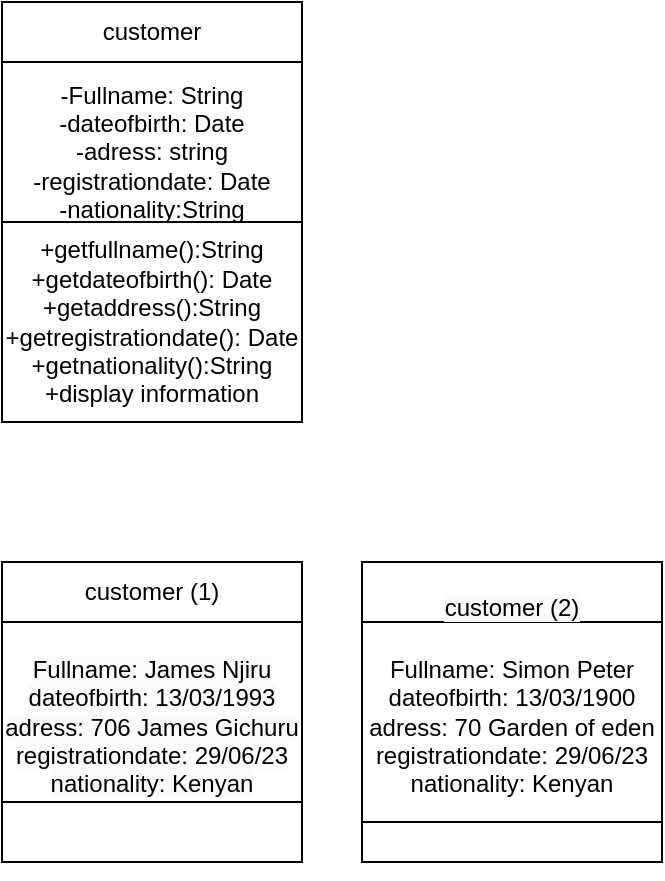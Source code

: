 <mxfile version="21.5.2" type="device">
  <diagram name="Page-1" id="-8FbaYt8LeqrEzeqh7RA">
    <mxGraphModel dx="874" dy="484" grid="1" gridSize="10" guides="1" tooltips="1" connect="1" arrows="1" fold="1" page="1" pageScale="1" pageWidth="850" pageHeight="1100" math="0" shadow="0">
      <root>
        <mxCell id="0" />
        <mxCell id="1" parent="0" />
        <mxCell id="QEsDFxjN09WSVdwRN-zE-6" value="-Fullname: String&lt;br&gt;-dateofbirth: Date&lt;br&gt;-adress: string&lt;br&gt;-registrationdate: Date&lt;br&gt;-nationality:String" style="whiteSpace=wrap;html=1;aspect=fixed;" vertex="1" parent="1">
          <mxGeometry x="20" y="10" width="150" height="150" as="geometry" />
        </mxCell>
        <mxCell id="QEsDFxjN09WSVdwRN-zE-7" value="customer" style="rounded=0;whiteSpace=wrap;html=1;" vertex="1" parent="1">
          <mxGeometry x="20" y="10" width="150" height="30" as="geometry" />
        </mxCell>
        <mxCell id="QEsDFxjN09WSVdwRN-zE-8" value="+getfullname():String&lt;br&gt;+getdateofbirth(): Date&lt;br&gt;+getaddress():String&lt;br&gt;+getregistrationdate(): Date&lt;br&gt;+getnationality():String&lt;br&gt;+display information" style="rounded=0;whiteSpace=wrap;html=1;" vertex="1" parent="1">
          <mxGeometry x="20" y="120" width="150" height="100" as="geometry" />
        </mxCell>
        <mxCell id="QEsDFxjN09WSVdwRN-zE-9" value="&lt;br&gt;&lt;span style=&quot;color: rgb(0, 0, 0); font-family: Helvetica; font-size: 12px; font-style: normal; font-variant-ligatures: normal; font-variant-caps: normal; font-weight: 400; letter-spacing: normal; orphans: 2; text-align: center; text-indent: 0px; text-transform: none; widows: 2; word-spacing: 0px; -webkit-text-stroke-width: 0px; background-color: rgb(251, 251, 251); text-decoration-thickness: initial; text-decoration-style: initial; text-decoration-color: initial; float: none; display: inline !important;&quot;&gt;Fullname: James Njiru&lt;/span&gt;&lt;br style=&quot;border-color: var(--border-color); color: rgb(0, 0, 0); font-family: Helvetica; font-size: 12px; font-style: normal; font-variant-ligatures: normal; font-variant-caps: normal; font-weight: 400; letter-spacing: normal; orphans: 2; text-align: center; text-indent: 0px; text-transform: none; widows: 2; word-spacing: 0px; -webkit-text-stroke-width: 0px; background-color: rgb(251, 251, 251); text-decoration-thickness: initial; text-decoration-style: initial; text-decoration-color: initial;&quot;&gt;&lt;span style=&quot;color: rgb(0, 0, 0); font-family: Helvetica; font-size: 12px; font-style: normal; font-variant-ligatures: normal; font-variant-caps: normal; font-weight: 400; letter-spacing: normal; orphans: 2; text-align: center; text-indent: 0px; text-transform: none; widows: 2; word-spacing: 0px; -webkit-text-stroke-width: 0px; background-color: rgb(251, 251, 251); text-decoration-thickness: initial; text-decoration-style: initial; text-decoration-color: initial; float: none; display: inline !important;&quot;&gt;dateofbirth: 13/03/1993&lt;/span&gt;&lt;br style=&quot;border-color: var(--border-color); color: rgb(0, 0, 0); font-family: Helvetica; font-size: 12px; font-style: normal; font-variant-ligatures: normal; font-variant-caps: normal; font-weight: 400; letter-spacing: normal; orphans: 2; text-align: center; text-indent: 0px; text-transform: none; widows: 2; word-spacing: 0px; -webkit-text-stroke-width: 0px; background-color: rgb(251, 251, 251); text-decoration-thickness: initial; text-decoration-style: initial; text-decoration-color: initial;&quot;&gt;&lt;span style=&quot;color: rgb(0, 0, 0); font-family: Helvetica; font-size: 12px; font-style: normal; font-variant-ligatures: normal; font-variant-caps: normal; font-weight: 400; letter-spacing: normal; orphans: 2; text-align: center; text-indent: 0px; text-transform: none; widows: 2; word-spacing: 0px; -webkit-text-stroke-width: 0px; background-color: rgb(251, 251, 251); text-decoration-thickness: initial; text-decoration-style: initial; text-decoration-color: initial; float: none; display: inline !important;&quot;&gt;adress: 706 James Gichuru&lt;/span&gt;&lt;br style=&quot;border-color: var(--border-color); color: rgb(0, 0, 0); font-family: Helvetica; font-size: 12px; font-style: normal; font-variant-ligatures: normal; font-variant-caps: normal; font-weight: 400; letter-spacing: normal; orphans: 2; text-align: center; text-indent: 0px; text-transform: none; widows: 2; word-spacing: 0px; -webkit-text-stroke-width: 0px; background-color: rgb(251, 251, 251); text-decoration-thickness: initial; text-decoration-style: initial; text-decoration-color: initial;&quot;&gt;&lt;span style=&quot;color: rgb(0, 0, 0); font-family: Helvetica; font-size: 12px; font-style: normal; font-variant-ligatures: normal; font-variant-caps: normal; font-weight: 400; letter-spacing: normal; orphans: 2; text-align: center; text-indent: 0px; text-transform: none; widows: 2; word-spacing: 0px; -webkit-text-stroke-width: 0px; background-color: rgb(251, 251, 251); text-decoration-thickness: initial; text-decoration-style: initial; text-decoration-color: initial; float: none; display: inline !important;&quot;&gt;registrationdate: 29/06/23&lt;br&gt;nationality: Kenyan&lt;br&gt;&lt;/span&gt;" style="whiteSpace=wrap;html=1;aspect=fixed;" vertex="1" parent="1">
          <mxGeometry x="20" y="290" width="150" height="150" as="geometry" />
        </mxCell>
        <mxCell id="QEsDFxjN09WSVdwRN-zE-10" value="customer (1)" style="rounded=0;whiteSpace=wrap;html=1;" vertex="1" parent="1">
          <mxGeometry x="20" y="290" width="150" height="30" as="geometry" />
        </mxCell>
        <mxCell id="QEsDFxjN09WSVdwRN-zE-11" style="edgeStyle=orthogonalEdgeStyle;rounded=0;orthogonalLoop=1;jettySize=auto;html=1;exitX=0.5;exitY=1;exitDx=0;exitDy=0;" edge="1" parent="1" source="QEsDFxjN09WSVdwRN-zE-9" target="QEsDFxjN09WSVdwRN-zE-9">
          <mxGeometry relative="1" as="geometry" />
        </mxCell>
        <mxCell id="QEsDFxjN09WSVdwRN-zE-12" value="" style="rounded=0;whiteSpace=wrap;html=1;" vertex="1" parent="1">
          <mxGeometry x="20" y="410" width="150" height="30" as="geometry" />
        </mxCell>
        <mxCell id="QEsDFxjN09WSVdwRN-zE-13" value="&lt;br style=&quot;border-color: var(--border-color);&quot;&gt;Fullname: Simon Peter&lt;br style=&quot;border-color: var(--border-color);&quot;&gt;&lt;span style=&quot;border-color: var(--border-color);&quot;&gt;dateofbirth: 13/03/1900&lt;/span&gt;&lt;br style=&quot;border-color: var(--border-color);&quot;&gt;&lt;span style=&quot;border-color: var(--border-color);&quot;&gt;adress: 70 Garden of eden&lt;/span&gt;&lt;br style=&quot;border-color: var(--border-color);&quot;&gt;&lt;span style=&quot;border-color: var(--border-color);&quot;&gt;registrationdate: 29/06/23&lt;br style=&quot;border-color: var(--border-color);&quot;&gt;nationality: Kenyan&lt;/span&gt;" style="whiteSpace=wrap;html=1;aspect=fixed;" vertex="1" parent="1">
          <mxGeometry x="200" y="290" width="150" height="150" as="geometry" />
        </mxCell>
        <mxCell id="QEsDFxjN09WSVdwRN-zE-15" value="&lt;br&gt;&lt;span style=&quot;color: rgb(0, 0, 0); font-family: Helvetica; font-size: 12px; font-style: normal; font-variant-ligatures: normal; font-variant-caps: normal; font-weight: 400; letter-spacing: normal; orphans: 2; text-align: center; text-indent: 0px; text-transform: none; widows: 2; word-spacing: 0px; -webkit-text-stroke-width: 0px; background-color: rgb(251, 251, 251); text-decoration-thickness: initial; text-decoration-style: initial; text-decoration-color: initial; float: none; display: inline !important;&quot;&gt;customer (2)&lt;/span&gt;&lt;br&gt;" style="rounded=0;whiteSpace=wrap;html=1;" vertex="1" parent="1">
          <mxGeometry x="200" y="290" width="150" height="30" as="geometry" />
        </mxCell>
        <mxCell id="QEsDFxjN09WSVdwRN-zE-16" value="" style="rounded=0;whiteSpace=wrap;html=1;" vertex="1" parent="1">
          <mxGeometry x="200" y="420" width="150" height="20" as="geometry" />
        </mxCell>
      </root>
    </mxGraphModel>
  </diagram>
</mxfile>
